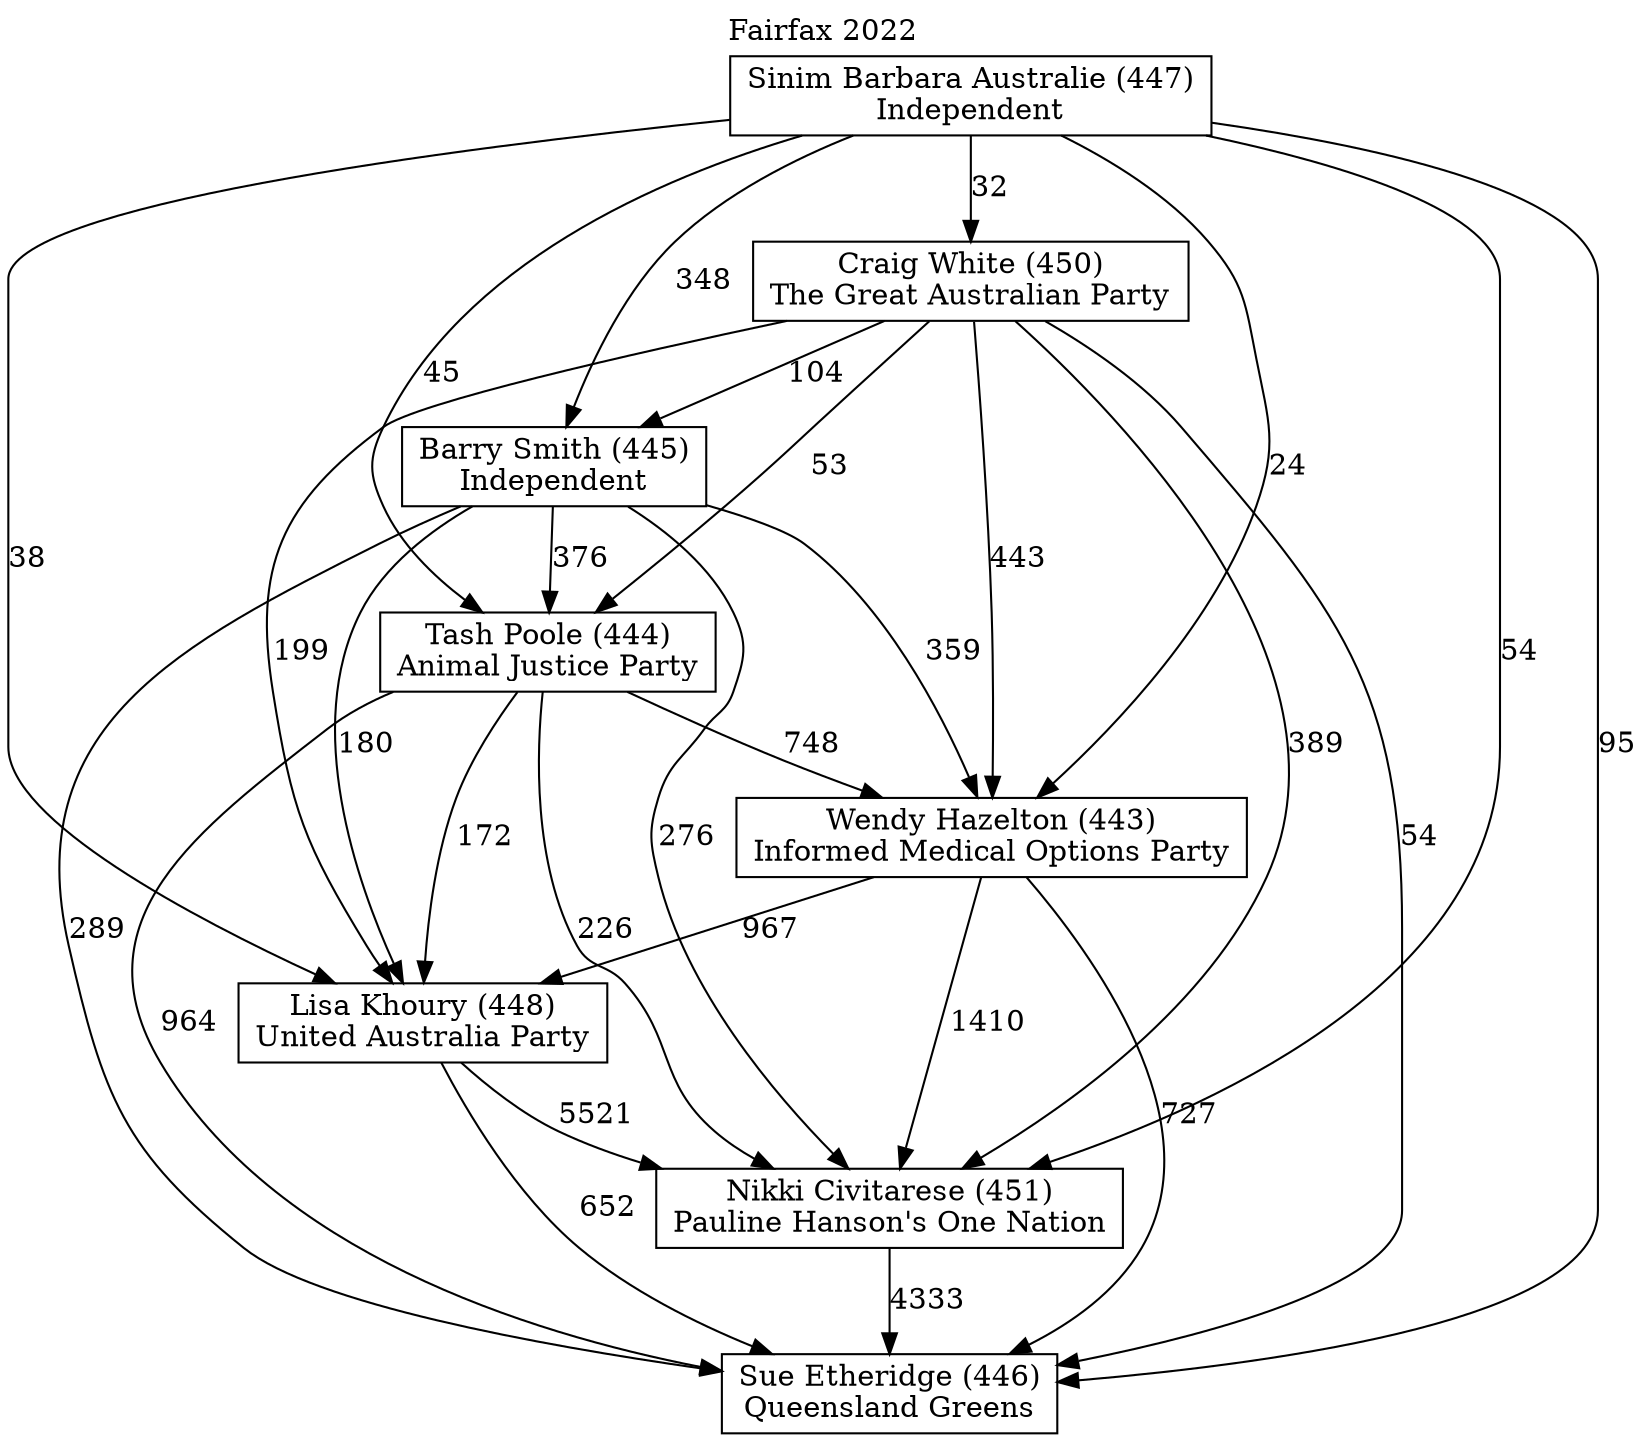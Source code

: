 // House preference flow
digraph "Sue Etheridge (446)_Fairfax_2022" {
	graph [label="Fairfax 2022" labelloc=t mclimit=10]
	node [shape=box]
	"Barry Smith (445)" [label="Barry Smith (445)
Independent"]
	"Craig White (450)" [label="Craig White (450)
The Great Australian Party"]
	"Lisa Khoury (448)" [label="Lisa Khoury (448)
United Australia Party"]
	"Nikki Civitarese (451)" [label="Nikki Civitarese (451)
Pauline Hanson's One Nation"]
	"Sinim Barbara Australie (447)" [label="Sinim Barbara Australie (447)
Independent"]
	"Sue Etheridge (446)" [label="Sue Etheridge (446)
Queensland Greens"]
	"Tash Poole (444)" [label="Tash Poole (444)
Animal Justice Party"]
	"Wendy Hazelton (443)" [label="Wendy Hazelton (443)
Informed Medical Options Party"]
	"Barry Smith (445)" -> "Lisa Khoury (448)" [label=180]
	"Barry Smith (445)" -> "Nikki Civitarese (451)" [label=276]
	"Barry Smith (445)" -> "Sue Etheridge (446)" [label=289]
	"Barry Smith (445)" -> "Tash Poole (444)" [label=376]
	"Barry Smith (445)" -> "Wendy Hazelton (443)" [label=359]
	"Craig White (450)" -> "Barry Smith (445)" [label=104]
	"Craig White (450)" -> "Lisa Khoury (448)" [label=199]
	"Craig White (450)" -> "Nikki Civitarese (451)" [label=389]
	"Craig White (450)" -> "Sue Etheridge (446)" [label=54]
	"Craig White (450)" -> "Tash Poole (444)" [label=53]
	"Craig White (450)" -> "Wendy Hazelton (443)" [label=443]
	"Lisa Khoury (448)" -> "Nikki Civitarese (451)" [label=5521]
	"Lisa Khoury (448)" -> "Sue Etheridge (446)" [label=652]
	"Nikki Civitarese (451)" -> "Sue Etheridge (446)" [label=4333]
	"Sinim Barbara Australie (447)" -> "Barry Smith (445)" [label=348]
	"Sinim Barbara Australie (447)" -> "Craig White (450)" [label=32]
	"Sinim Barbara Australie (447)" -> "Lisa Khoury (448)" [label=38]
	"Sinim Barbara Australie (447)" -> "Nikki Civitarese (451)" [label=54]
	"Sinim Barbara Australie (447)" -> "Sue Etheridge (446)" [label=95]
	"Sinim Barbara Australie (447)" -> "Tash Poole (444)" [label=45]
	"Sinim Barbara Australie (447)" -> "Wendy Hazelton (443)" [label=24]
	"Tash Poole (444)" -> "Lisa Khoury (448)" [label=172]
	"Tash Poole (444)" -> "Nikki Civitarese (451)" [label=226]
	"Tash Poole (444)" -> "Sue Etheridge (446)" [label=964]
	"Tash Poole (444)" -> "Wendy Hazelton (443)" [label=748]
	"Wendy Hazelton (443)" -> "Lisa Khoury (448)" [label=967]
	"Wendy Hazelton (443)" -> "Nikki Civitarese (451)" [label=1410]
	"Wendy Hazelton (443)" -> "Sue Etheridge (446)" [label=727]
}
